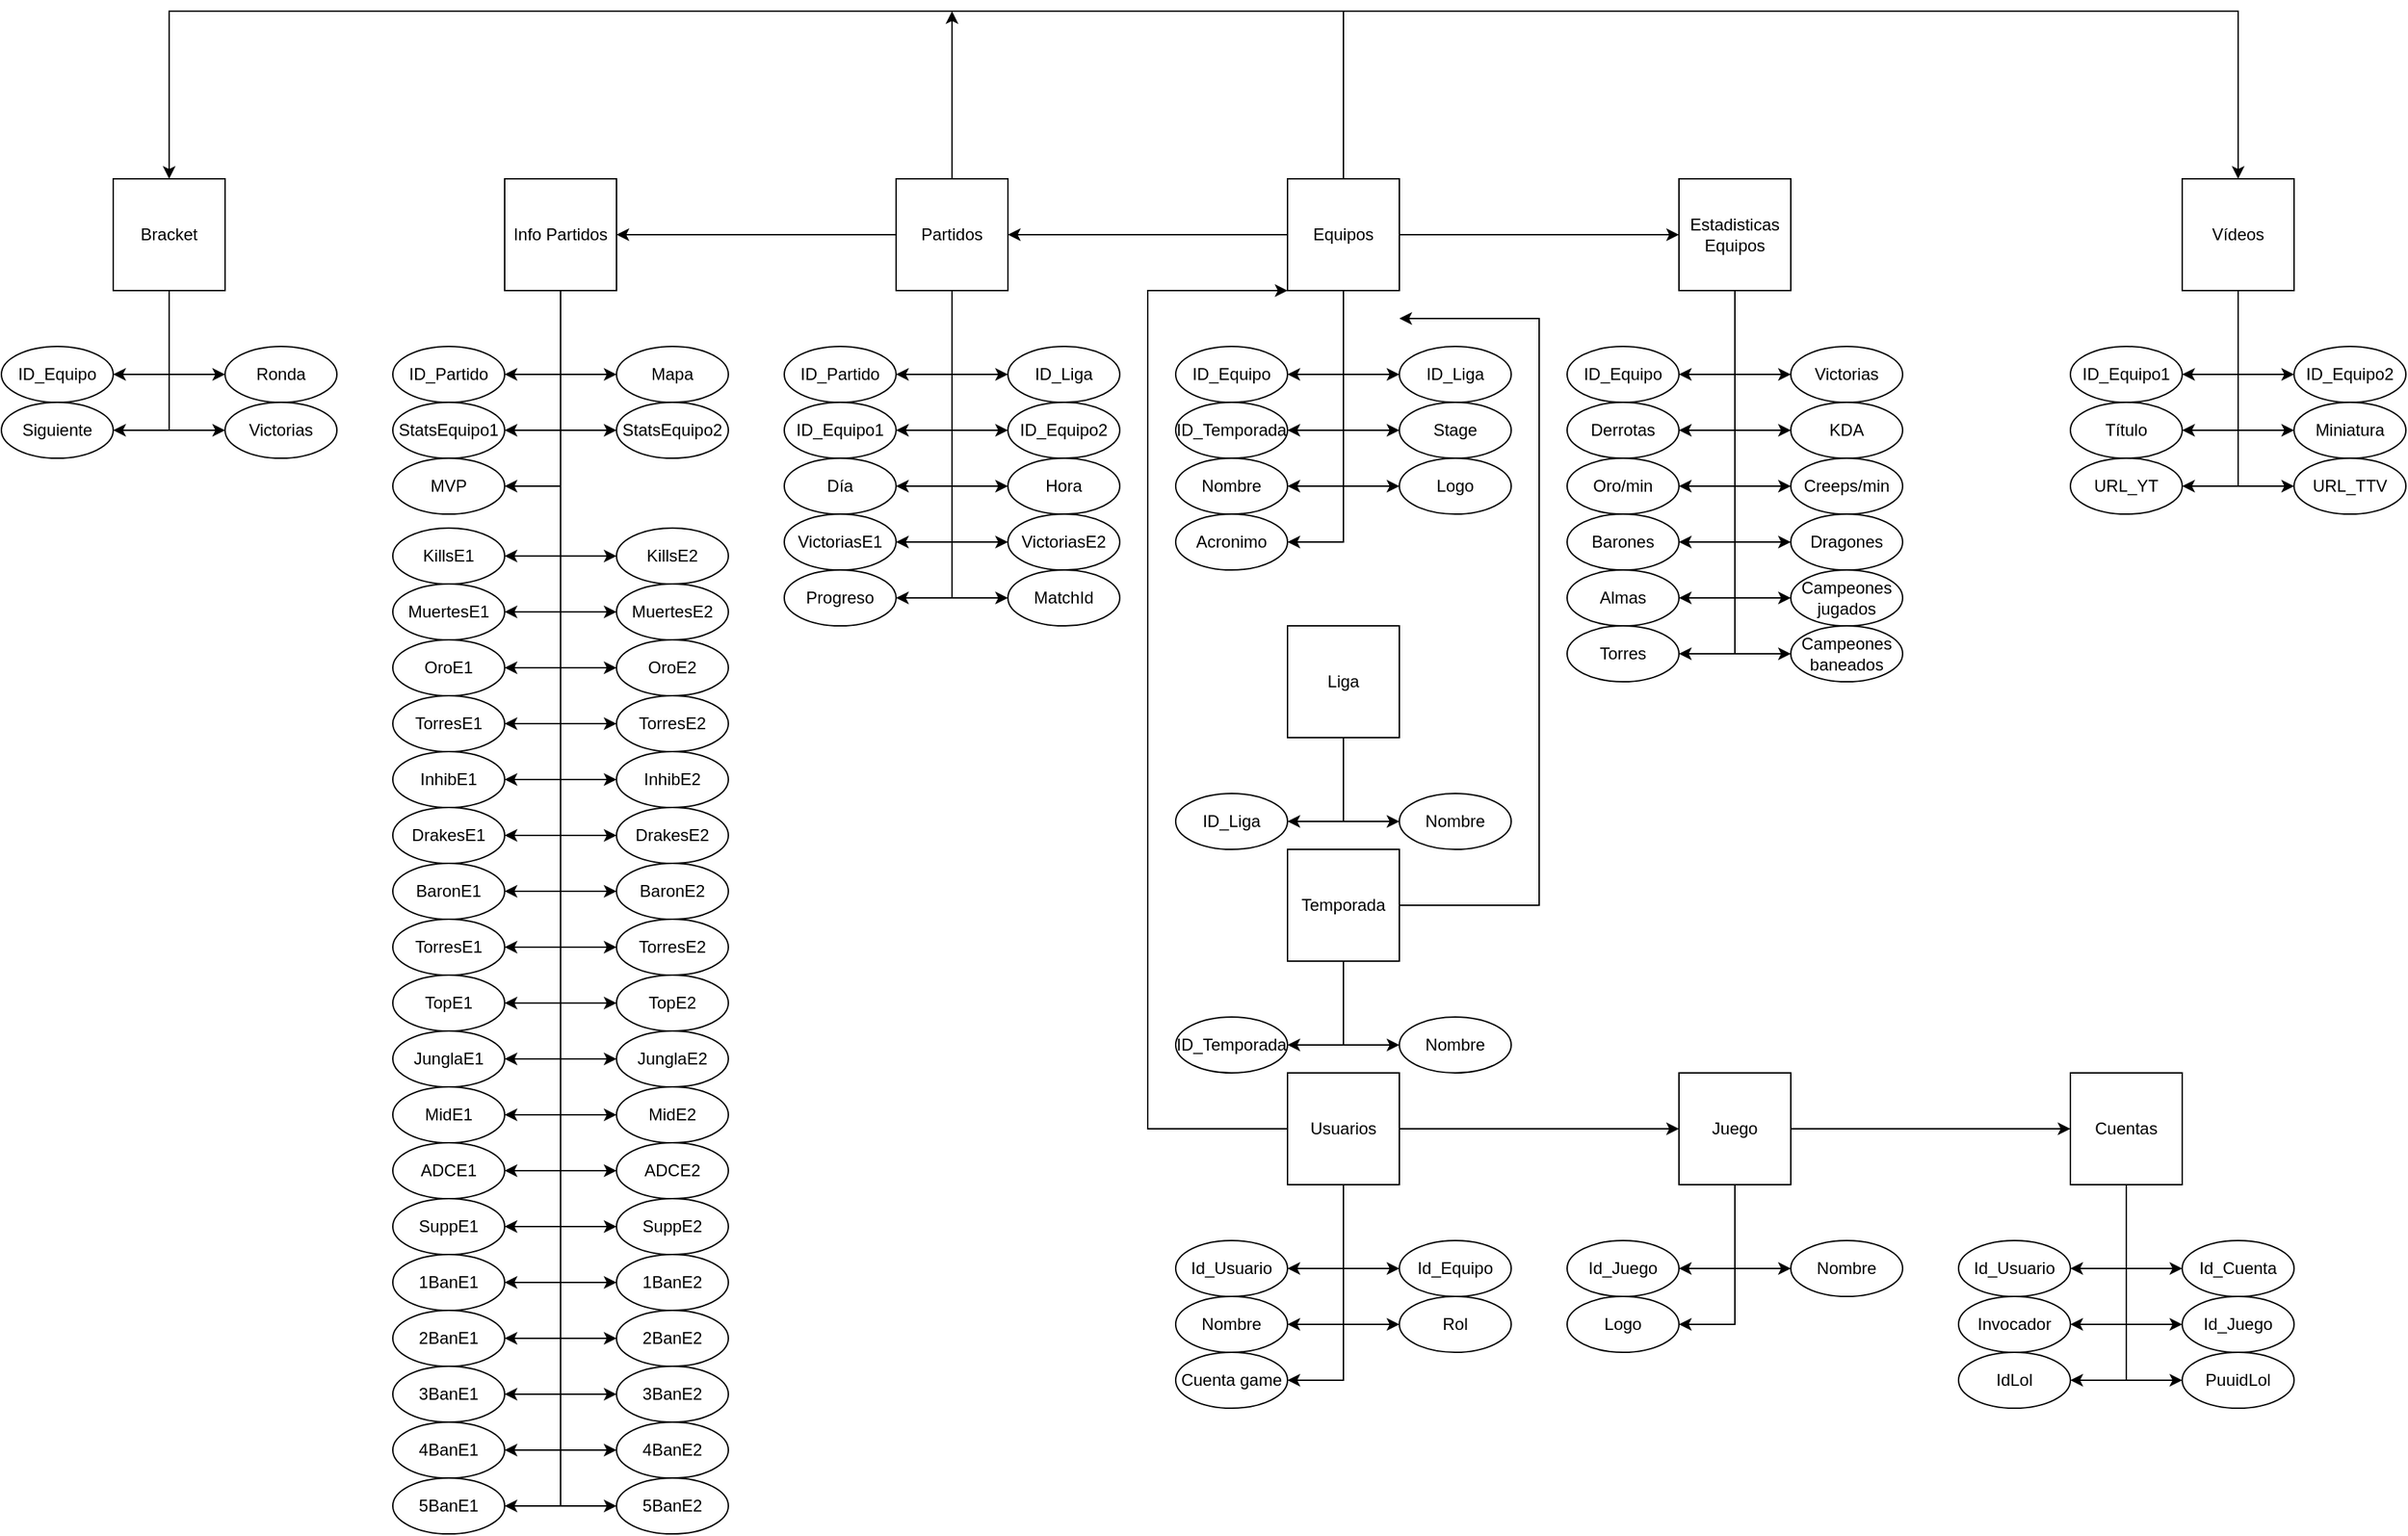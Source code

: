 <mxfile version="21.6.8" type="device">
  <diagram name="Entidad Relación" id="0u6aJtUoeR-ATOwxuQk9">
    <mxGraphModel dx="1836" dy="542" grid="1" gridSize="10" guides="1" tooltips="1" connect="1" arrows="1" fold="1" page="1" pageScale="1" pageWidth="827" pageHeight="1169" math="0" shadow="0">
      <root>
        <mxCell id="0" />
        <mxCell id="1" parent="0" />
        <mxCell id="FZm4dAVfLS0H3GK4Erbv-11" style="edgeStyle=orthogonalEdgeStyle;rounded=0;orthogonalLoop=1;jettySize=auto;html=1;entryX=1;entryY=0.5;entryDx=0;entryDy=0;" parent="1" source="FZm4dAVfLS0H3GK4Erbv-1" target="FZm4dAVfLS0H3GK4Erbv-2" edge="1">
          <mxGeometry relative="1" as="geometry" />
        </mxCell>
        <mxCell id="FZm4dAVfLS0H3GK4Erbv-12" style="edgeStyle=orthogonalEdgeStyle;rounded=0;orthogonalLoop=1;jettySize=auto;html=1;entryX=0;entryY=0.5;entryDx=0;entryDy=0;" parent="1" source="FZm4dAVfLS0H3GK4Erbv-1" target="FZm4dAVfLS0H3GK4Erbv-3" edge="1">
          <mxGeometry relative="1" as="geometry" />
        </mxCell>
        <mxCell id="FZm4dAVfLS0H3GK4Erbv-13" style="edgeStyle=orthogonalEdgeStyle;rounded=0;orthogonalLoop=1;jettySize=auto;html=1;entryX=0;entryY=0.5;entryDx=0;entryDy=0;" parent="1" source="FZm4dAVfLS0H3GK4Erbv-1" target="FZm4dAVfLS0H3GK4Erbv-9" edge="1">
          <mxGeometry relative="1" as="geometry" />
        </mxCell>
        <mxCell id="FZm4dAVfLS0H3GK4Erbv-14" style="edgeStyle=orthogonalEdgeStyle;rounded=0;orthogonalLoop=1;jettySize=auto;html=1;entryX=0;entryY=0.5;entryDx=0;entryDy=0;" parent="1" source="FZm4dAVfLS0H3GK4Erbv-1" target="FZm4dAVfLS0H3GK4Erbv-5" edge="1">
          <mxGeometry relative="1" as="geometry" />
        </mxCell>
        <mxCell id="FZm4dAVfLS0H3GK4Erbv-15" style="edgeStyle=orthogonalEdgeStyle;rounded=0;orthogonalLoop=1;jettySize=auto;html=1;entryX=1;entryY=0.5;entryDx=0;entryDy=0;" parent="1" source="FZm4dAVfLS0H3GK4Erbv-1" target="FZm4dAVfLS0H3GK4Erbv-4" edge="1">
          <mxGeometry relative="1" as="geometry" />
        </mxCell>
        <mxCell id="FZm4dAVfLS0H3GK4Erbv-16" style="edgeStyle=orthogonalEdgeStyle;rounded=0;orthogonalLoop=1;jettySize=auto;html=1;entryX=1;entryY=0.5;entryDx=0;entryDy=0;" parent="1" source="FZm4dAVfLS0H3GK4Erbv-1" target="FZm4dAVfLS0H3GK4Erbv-6" edge="1">
          <mxGeometry relative="1" as="geometry" />
        </mxCell>
        <mxCell id="FZm4dAVfLS0H3GK4Erbv-44" style="edgeStyle=orthogonalEdgeStyle;rounded=0;orthogonalLoop=1;jettySize=auto;html=1;entryX=0;entryY=0.5;entryDx=0;entryDy=0;" parent="1" source="FZm4dAVfLS0H3GK4Erbv-1" target="FZm4dAVfLS0H3GK4Erbv-10" edge="1">
          <mxGeometry relative="1" as="geometry" />
        </mxCell>
        <mxCell id="FZm4dAVfLS0H3GK4Erbv-72" style="edgeStyle=orthogonalEdgeStyle;rounded=0;orthogonalLoop=1;jettySize=auto;html=1;entryX=1;entryY=0.5;entryDx=0;entryDy=0;" parent="1" source="FZm4dAVfLS0H3GK4Erbv-1" target="FZm4dAVfLS0H3GK4Erbv-58" edge="1">
          <mxGeometry relative="1" as="geometry" />
        </mxCell>
        <mxCell id="FZm4dAVfLS0H3GK4Erbv-162" style="edgeStyle=orthogonalEdgeStyle;rounded=0;orthogonalLoop=1;jettySize=auto;html=1;entryX=0.5;entryY=0;entryDx=0;entryDy=0;" parent="1" source="FZm4dAVfLS0H3GK4Erbv-1" target="FZm4dAVfLS0H3GK4Erbv-159" edge="1">
          <mxGeometry relative="1" as="geometry">
            <Array as="points">
              <mxPoint x="240" y="40" />
              <mxPoint x="880" y="40" />
            </Array>
          </mxGeometry>
        </mxCell>
        <mxCell id="FZm4dAVfLS0H3GK4Erbv-176" style="edgeStyle=orthogonalEdgeStyle;rounded=0;orthogonalLoop=1;jettySize=auto;html=1;entryX=0.5;entryY=0;entryDx=0;entryDy=0;" parent="1" source="FZm4dAVfLS0H3GK4Erbv-1" target="FZm4dAVfLS0H3GK4Erbv-173" edge="1">
          <mxGeometry relative="1" as="geometry">
            <Array as="points">
              <mxPoint x="240" y="40" />
              <mxPoint x="-600" y="40" />
            </Array>
          </mxGeometry>
        </mxCell>
        <mxCell id="FZm4dAVfLS0H3GK4Erbv-188" style="edgeStyle=orthogonalEdgeStyle;rounded=0;orthogonalLoop=1;jettySize=auto;html=1;entryX=1;entryY=0.5;entryDx=0;entryDy=0;" parent="1" source="FZm4dAVfLS0H3GK4Erbv-1" target="FZm4dAVfLS0H3GK4Erbv-187" edge="1">
          <mxGeometry relative="1" as="geometry" />
        </mxCell>
        <mxCell id="FZm4dAVfLS0H3GK4Erbv-1" value="Equipos" style="whiteSpace=wrap;html=1;aspect=fixed;" parent="1" vertex="1">
          <mxGeometry x="200" y="160" width="80" height="80" as="geometry" />
        </mxCell>
        <mxCell id="FZm4dAVfLS0H3GK4Erbv-2" value="ID_Equipo" style="ellipse;whiteSpace=wrap;html=1;" parent="1" vertex="1">
          <mxGeometry x="120" y="280" width="80" height="40" as="geometry" />
        </mxCell>
        <mxCell id="FZm4dAVfLS0H3GK4Erbv-3" value="ID_Liga" style="ellipse;whiteSpace=wrap;html=1;" parent="1" vertex="1">
          <mxGeometry x="280" y="280" width="80" height="40" as="geometry" />
        </mxCell>
        <mxCell id="FZm4dAVfLS0H3GK4Erbv-4" value="Nombre" style="ellipse;whiteSpace=wrap;html=1;" parent="1" vertex="1">
          <mxGeometry x="120" y="360" width="80" height="40" as="geometry" />
        </mxCell>
        <mxCell id="FZm4dAVfLS0H3GK4Erbv-5" value="Logo" style="ellipse;whiteSpace=wrap;html=1;" parent="1" vertex="1">
          <mxGeometry x="280" y="360" width="80" height="40" as="geometry" />
        </mxCell>
        <mxCell id="FZm4dAVfLS0H3GK4Erbv-6" value="Acronimo" style="ellipse;whiteSpace=wrap;html=1;" parent="1" vertex="1">
          <mxGeometry x="120" y="400" width="80" height="40" as="geometry" />
        </mxCell>
        <mxCell id="FZm4dAVfLS0H3GK4Erbv-9" value="Stage" style="ellipse;whiteSpace=wrap;html=1;" parent="1" vertex="1">
          <mxGeometry x="280" y="320" width="80" height="40" as="geometry" />
        </mxCell>
        <mxCell id="FZm4dAVfLS0H3GK4Erbv-29" style="edgeStyle=orthogonalEdgeStyle;rounded=0;orthogonalLoop=1;jettySize=auto;html=1;entryX=1;entryY=0.5;entryDx=0;entryDy=0;" parent="1" source="FZm4dAVfLS0H3GK4Erbv-10" target="FZm4dAVfLS0H3GK4Erbv-17" edge="1">
          <mxGeometry relative="1" as="geometry" />
        </mxCell>
        <mxCell id="FZm4dAVfLS0H3GK4Erbv-30" style="edgeStyle=orthogonalEdgeStyle;rounded=0;orthogonalLoop=1;jettySize=auto;html=1;entryX=0;entryY=0.5;entryDx=0;entryDy=0;" parent="1" source="FZm4dAVfLS0H3GK4Erbv-10" target="FZm4dAVfLS0H3GK4Erbv-18" edge="1">
          <mxGeometry relative="1" as="geometry" />
        </mxCell>
        <mxCell id="FZm4dAVfLS0H3GK4Erbv-31" style="edgeStyle=orthogonalEdgeStyle;rounded=0;orthogonalLoop=1;jettySize=auto;html=1;entryX=1;entryY=0.5;entryDx=0;entryDy=0;" parent="1" source="FZm4dAVfLS0H3GK4Erbv-10" target="FZm4dAVfLS0H3GK4Erbv-19" edge="1">
          <mxGeometry relative="1" as="geometry" />
        </mxCell>
        <mxCell id="FZm4dAVfLS0H3GK4Erbv-32" style="edgeStyle=orthogonalEdgeStyle;rounded=0;orthogonalLoop=1;jettySize=auto;html=1;entryX=1;entryY=0.5;entryDx=0;entryDy=0;" parent="1" source="FZm4dAVfLS0H3GK4Erbv-10" target="FZm4dAVfLS0H3GK4Erbv-21" edge="1">
          <mxGeometry relative="1" as="geometry" />
        </mxCell>
        <mxCell id="FZm4dAVfLS0H3GK4Erbv-33" style="edgeStyle=orthogonalEdgeStyle;rounded=0;orthogonalLoop=1;jettySize=auto;html=1;entryX=1;entryY=0.5;entryDx=0;entryDy=0;" parent="1" source="FZm4dAVfLS0H3GK4Erbv-10" target="FZm4dAVfLS0H3GK4Erbv-23" edge="1">
          <mxGeometry relative="1" as="geometry" />
        </mxCell>
        <mxCell id="FZm4dAVfLS0H3GK4Erbv-34" style="edgeStyle=orthogonalEdgeStyle;rounded=0;orthogonalLoop=1;jettySize=auto;html=1;entryX=1;entryY=0.5;entryDx=0;entryDy=0;" parent="1" source="FZm4dAVfLS0H3GK4Erbv-10" target="FZm4dAVfLS0H3GK4Erbv-25" edge="1">
          <mxGeometry relative="1" as="geometry" />
        </mxCell>
        <mxCell id="FZm4dAVfLS0H3GK4Erbv-35" style="edgeStyle=orthogonalEdgeStyle;rounded=0;orthogonalLoop=1;jettySize=auto;html=1;entryX=1;entryY=0.5;entryDx=0;entryDy=0;" parent="1" source="FZm4dAVfLS0H3GK4Erbv-10" target="FZm4dAVfLS0H3GK4Erbv-27" edge="1">
          <mxGeometry relative="1" as="geometry" />
        </mxCell>
        <mxCell id="FZm4dAVfLS0H3GK4Erbv-36" style="edgeStyle=orthogonalEdgeStyle;rounded=0;orthogonalLoop=1;jettySize=auto;html=1;entryX=0;entryY=0.5;entryDx=0;entryDy=0;" parent="1" source="FZm4dAVfLS0H3GK4Erbv-10" target="FZm4dAVfLS0H3GK4Erbv-22" edge="1">
          <mxGeometry relative="1" as="geometry" />
        </mxCell>
        <mxCell id="FZm4dAVfLS0H3GK4Erbv-37" style="edgeStyle=orthogonalEdgeStyle;rounded=0;orthogonalLoop=1;jettySize=auto;html=1;entryX=0;entryY=0.5;entryDx=0;entryDy=0;" parent="1" source="FZm4dAVfLS0H3GK4Erbv-10" target="FZm4dAVfLS0H3GK4Erbv-20" edge="1">
          <mxGeometry relative="1" as="geometry" />
        </mxCell>
        <mxCell id="FZm4dAVfLS0H3GK4Erbv-38" style="edgeStyle=orthogonalEdgeStyle;rounded=0;orthogonalLoop=1;jettySize=auto;html=1;entryX=0;entryY=0.5;entryDx=0;entryDy=0;" parent="1" source="FZm4dAVfLS0H3GK4Erbv-10" target="FZm4dAVfLS0H3GK4Erbv-24" edge="1">
          <mxGeometry relative="1" as="geometry" />
        </mxCell>
        <mxCell id="FZm4dAVfLS0H3GK4Erbv-42" style="edgeStyle=orthogonalEdgeStyle;rounded=0;orthogonalLoop=1;jettySize=auto;html=1;entryX=0;entryY=0.5;entryDx=0;entryDy=0;" parent="1" source="FZm4dAVfLS0H3GK4Erbv-10" target="FZm4dAVfLS0H3GK4Erbv-40" edge="1">
          <mxGeometry relative="1" as="geometry" />
        </mxCell>
        <mxCell id="FZm4dAVfLS0H3GK4Erbv-96" style="edgeStyle=orthogonalEdgeStyle;rounded=0;orthogonalLoop=1;jettySize=auto;html=1;entryX=0;entryY=0.5;entryDx=0;entryDy=0;" parent="1" source="FZm4dAVfLS0H3GK4Erbv-10" target="FZm4dAVfLS0H3GK4Erbv-41" edge="1">
          <mxGeometry relative="1" as="geometry" />
        </mxCell>
        <mxCell id="FZm4dAVfLS0H3GK4Erbv-10" value="Estadisticas&lt;br&gt;Equipos" style="whiteSpace=wrap;html=1;aspect=fixed;" parent="1" vertex="1">
          <mxGeometry x="480" y="160" width="80" height="80" as="geometry" />
        </mxCell>
        <mxCell id="FZm4dAVfLS0H3GK4Erbv-17" value="ID_Equipo" style="ellipse;whiteSpace=wrap;html=1;" parent="1" vertex="1">
          <mxGeometry x="400" y="280" width="80" height="40" as="geometry" />
        </mxCell>
        <mxCell id="FZm4dAVfLS0H3GK4Erbv-18" value="Victorias" style="ellipse;whiteSpace=wrap;html=1;" parent="1" vertex="1">
          <mxGeometry x="560" y="280" width="80" height="40" as="geometry" />
        </mxCell>
        <mxCell id="FZm4dAVfLS0H3GK4Erbv-19" value="Derrotas" style="ellipse;whiteSpace=wrap;html=1;" parent="1" vertex="1">
          <mxGeometry x="400" y="320" width="80" height="40" as="geometry" />
        </mxCell>
        <mxCell id="FZm4dAVfLS0H3GK4Erbv-20" value="Creeps/min" style="ellipse;whiteSpace=wrap;html=1;" parent="1" vertex="1">
          <mxGeometry x="560" y="360" width="80" height="40" as="geometry" />
        </mxCell>
        <mxCell id="FZm4dAVfLS0H3GK4Erbv-21" value="Oro/min" style="ellipse;whiteSpace=wrap;html=1;" parent="1" vertex="1">
          <mxGeometry x="400" y="360" width="80" height="40" as="geometry" />
        </mxCell>
        <mxCell id="FZm4dAVfLS0H3GK4Erbv-22" value="KDA" style="ellipse;whiteSpace=wrap;html=1;" parent="1" vertex="1">
          <mxGeometry x="560" y="320" width="80" height="40" as="geometry" />
        </mxCell>
        <mxCell id="FZm4dAVfLS0H3GK4Erbv-23" value="Barones" style="ellipse;whiteSpace=wrap;html=1;" parent="1" vertex="1">
          <mxGeometry x="400" y="400" width="80" height="40" as="geometry" />
        </mxCell>
        <mxCell id="FZm4dAVfLS0H3GK4Erbv-24" value="Dragones" style="ellipse;whiteSpace=wrap;html=1;" parent="1" vertex="1">
          <mxGeometry x="560" y="400" width="80" height="40" as="geometry" />
        </mxCell>
        <mxCell id="FZm4dAVfLS0H3GK4Erbv-25" value="Almas" style="ellipse;whiteSpace=wrap;html=1;" parent="1" vertex="1">
          <mxGeometry x="400" y="440" width="80" height="40" as="geometry" />
        </mxCell>
        <mxCell id="FZm4dAVfLS0H3GK4Erbv-27" value="Torres" style="ellipse;whiteSpace=wrap;html=1;" parent="1" vertex="1">
          <mxGeometry x="400" y="480" width="80" height="40" as="geometry" />
        </mxCell>
        <mxCell id="FZm4dAVfLS0H3GK4Erbv-40" value="Campeones jugados" style="ellipse;whiteSpace=wrap;html=1;" parent="1" vertex="1">
          <mxGeometry x="560" y="440" width="80" height="40" as="geometry" />
        </mxCell>
        <mxCell id="FZm4dAVfLS0H3GK4Erbv-41" value="Campeones baneados" style="ellipse;whiteSpace=wrap;html=1;" parent="1" vertex="1">
          <mxGeometry x="560" y="480" width="80" height="40" as="geometry" />
        </mxCell>
        <mxCell id="FZm4dAVfLS0H3GK4Erbv-45" style="edgeStyle=orthogonalEdgeStyle;rounded=0;orthogonalLoop=1;jettySize=auto;html=1;entryX=1;entryY=0.5;entryDx=0;entryDy=0;" parent="1" source="FZm4dAVfLS0H3GK4Erbv-58" target="FZm4dAVfLS0H3GK4Erbv-59" edge="1">
          <mxGeometry relative="1" as="geometry" />
        </mxCell>
        <mxCell id="FZm4dAVfLS0H3GK4Erbv-46" style="edgeStyle=orthogonalEdgeStyle;rounded=0;orthogonalLoop=1;jettySize=auto;html=1;entryX=0;entryY=0.5;entryDx=0;entryDy=0;" parent="1" source="FZm4dAVfLS0H3GK4Erbv-58" target="FZm4dAVfLS0H3GK4Erbv-60" edge="1">
          <mxGeometry relative="1" as="geometry" />
        </mxCell>
        <mxCell id="FZm4dAVfLS0H3GK4Erbv-47" style="edgeStyle=orthogonalEdgeStyle;rounded=0;orthogonalLoop=1;jettySize=auto;html=1;entryX=1;entryY=0.5;entryDx=0;entryDy=0;" parent="1" source="FZm4dAVfLS0H3GK4Erbv-58" target="FZm4dAVfLS0H3GK4Erbv-61" edge="1">
          <mxGeometry relative="1" as="geometry" />
        </mxCell>
        <mxCell id="FZm4dAVfLS0H3GK4Erbv-48" style="edgeStyle=orthogonalEdgeStyle;rounded=0;orthogonalLoop=1;jettySize=auto;html=1;entryX=1;entryY=0.5;entryDx=0;entryDy=0;" parent="1" source="FZm4dAVfLS0H3GK4Erbv-58" target="FZm4dAVfLS0H3GK4Erbv-63" edge="1">
          <mxGeometry relative="1" as="geometry" />
        </mxCell>
        <mxCell id="FZm4dAVfLS0H3GK4Erbv-49" style="edgeStyle=orthogonalEdgeStyle;rounded=0;orthogonalLoop=1;jettySize=auto;html=1;entryX=1;entryY=0.5;entryDx=0;entryDy=0;" parent="1" source="FZm4dAVfLS0H3GK4Erbv-58" target="FZm4dAVfLS0H3GK4Erbv-65" edge="1">
          <mxGeometry relative="1" as="geometry" />
        </mxCell>
        <mxCell id="FZm4dAVfLS0H3GK4Erbv-52" style="edgeStyle=orthogonalEdgeStyle;rounded=0;orthogonalLoop=1;jettySize=auto;html=1;entryX=0;entryY=0.5;entryDx=0;entryDy=0;" parent="1" source="FZm4dAVfLS0H3GK4Erbv-58" target="FZm4dAVfLS0H3GK4Erbv-64" edge="1">
          <mxGeometry relative="1" as="geometry" />
        </mxCell>
        <mxCell id="FZm4dAVfLS0H3GK4Erbv-53" style="edgeStyle=orthogonalEdgeStyle;rounded=0;orthogonalLoop=1;jettySize=auto;html=1;entryX=0;entryY=0.5;entryDx=0;entryDy=0;" parent="1" source="FZm4dAVfLS0H3GK4Erbv-58" target="FZm4dAVfLS0H3GK4Erbv-62" edge="1">
          <mxGeometry relative="1" as="geometry" />
        </mxCell>
        <mxCell id="FZm4dAVfLS0H3GK4Erbv-55" style="edgeStyle=orthogonalEdgeStyle;rounded=0;orthogonalLoop=1;jettySize=auto;html=1;entryX=0;entryY=0.5;entryDx=0;entryDy=0;" parent="1" source="FZm4dAVfLS0H3GK4Erbv-58" target="FZm4dAVfLS0H3GK4Erbv-69" edge="1">
          <mxGeometry relative="1" as="geometry" />
        </mxCell>
        <mxCell id="FZm4dAVfLS0H3GK4Erbv-73" style="edgeStyle=orthogonalEdgeStyle;rounded=0;orthogonalLoop=1;jettySize=auto;html=1;entryX=1;entryY=0.5;entryDx=0;entryDy=0;" parent="1" source="FZm4dAVfLS0H3GK4Erbv-58" target="FZm4dAVfLS0H3GK4Erbv-66" edge="1">
          <mxGeometry relative="1" as="geometry" />
        </mxCell>
        <mxCell id="FZm4dAVfLS0H3GK4Erbv-75" style="edgeStyle=orthogonalEdgeStyle;rounded=0;orthogonalLoop=1;jettySize=auto;html=1;entryX=0;entryY=0.5;entryDx=0;entryDy=0;" parent="1" source="FZm4dAVfLS0H3GK4Erbv-58" target="FZm4dAVfLS0H3GK4Erbv-67" edge="1">
          <mxGeometry relative="1" as="geometry" />
        </mxCell>
        <mxCell id="FZm4dAVfLS0H3GK4Erbv-77" style="edgeStyle=orthogonalEdgeStyle;rounded=0;orthogonalLoop=1;jettySize=auto;html=1;entryX=1;entryY=0.5;entryDx=0;entryDy=0;" parent="1" source="FZm4dAVfLS0H3GK4Erbv-58" target="FZm4dAVfLS0H3GK4Erbv-76" edge="1">
          <mxGeometry relative="1" as="geometry" />
        </mxCell>
        <mxCell id="FZm4dAVfLS0H3GK4Erbv-177" style="edgeStyle=orthogonalEdgeStyle;rounded=0;orthogonalLoop=1;jettySize=auto;html=1;" parent="1" source="FZm4dAVfLS0H3GK4Erbv-58" edge="1">
          <mxGeometry relative="1" as="geometry">
            <mxPoint x="-40" y="40.0" as="targetPoint" />
          </mxGeometry>
        </mxCell>
        <mxCell id="FZm4dAVfLS0H3GK4Erbv-58" value="Partidos" style="whiteSpace=wrap;html=1;aspect=fixed;" parent="1" vertex="1">
          <mxGeometry x="-80" y="160" width="80" height="80" as="geometry" />
        </mxCell>
        <mxCell id="FZm4dAVfLS0H3GK4Erbv-59" value="ID_Equipo1" style="ellipse;whiteSpace=wrap;html=1;" parent="1" vertex="1">
          <mxGeometry x="-160" y="320" width="80" height="40" as="geometry" />
        </mxCell>
        <mxCell id="FZm4dAVfLS0H3GK4Erbv-60" value="ID_Equipo2" style="ellipse;whiteSpace=wrap;html=1;" parent="1" vertex="1">
          <mxGeometry y="320" width="80" height="40" as="geometry" />
        </mxCell>
        <mxCell id="FZm4dAVfLS0H3GK4Erbv-61" value="Día" style="ellipse;whiteSpace=wrap;html=1;" parent="1" vertex="1">
          <mxGeometry x="-160" y="360" width="80" height="40" as="geometry" />
        </mxCell>
        <mxCell id="FZm4dAVfLS0H3GK4Erbv-62" value="VictoriasE2" style="ellipse;whiteSpace=wrap;html=1;" parent="1" vertex="1">
          <mxGeometry y="400" width="80" height="40" as="geometry" />
        </mxCell>
        <mxCell id="FZm4dAVfLS0H3GK4Erbv-63" value="VictoriasE1" style="ellipse;whiteSpace=wrap;html=1;" parent="1" vertex="1">
          <mxGeometry x="-160" y="400" width="80" height="40" as="geometry" />
        </mxCell>
        <mxCell id="FZm4dAVfLS0H3GK4Erbv-64" value="Hora" style="ellipse;whiteSpace=wrap;html=1;" parent="1" vertex="1">
          <mxGeometry y="360" width="80" height="40" as="geometry" />
        </mxCell>
        <mxCell id="FZm4dAVfLS0H3GK4Erbv-65" value="Progreso" style="ellipse;whiteSpace=wrap;html=1;" parent="1" vertex="1">
          <mxGeometry x="-160" y="440" width="80" height="40" as="geometry" />
        </mxCell>
        <mxCell id="FZm4dAVfLS0H3GK4Erbv-66" value="ID_Partido" style="ellipse;whiteSpace=wrap;html=1;" parent="1" vertex="1">
          <mxGeometry x="-160" y="280" width="80" height="40" as="geometry" />
        </mxCell>
        <mxCell id="FZm4dAVfLS0H3GK4Erbv-67" value="ID_Liga" style="ellipse;whiteSpace=wrap;html=1;" parent="1" vertex="1">
          <mxGeometry y="280" width="80" height="40" as="geometry" />
        </mxCell>
        <mxCell id="FZm4dAVfLS0H3GK4Erbv-69" value="MatchId" style="ellipse;whiteSpace=wrap;html=1;" parent="1" vertex="1">
          <mxGeometry y="440" width="80" height="40" as="geometry" />
        </mxCell>
        <mxCell id="FZm4dAVfLS0H3GK4Erbv-118" style="edgeStyle=orthogonalEdgeStyle;rounded=0;orthogonalLoop=1;jettySize=auto;html=1;entryX=0;entryY=0.5;entryDx=0;entryDy=0;" parent="1" source="FZm4dAVfLS0H3GK4Erbv-76" target="FZm4dAVfLS0H3GK4Erbv-86" edge="1">
          <mxGeometry relative="1" as="geometry" />
        </mxCell>
        <mxCell id="FZm4dAVfLS0H3GK4Erbv-119" style="edgeStyle=orthogonalEdgeStyle;rounded=0;orthogonalLoop=1;jettySize=auto;html=1;entryX=0;entryY=0.5;entryDx=0;entryDy=0;" parent="1" source="FZm4dAVfLS0H3GK4Erbv-76" target="FZm4dAVfLS0H3GK4Erbv-79" edge="1">
          <mxGeometry relative="1" as="geometry" />
        </mxCell>
        <mxCell id="FZm4dAVfLS0H3GK4Erbv-120" style="edgeStyle=orthogonalEdgeStyle;rounded=0;orthogonalLoop=1;jettySize=auto;html=1;entryX=0;entryY=0.5;entryDx=0;entryDy=0;" parent="1" source="FZm4dAVfLS0H3GK4Erbv-76" target="FZm4dAVfLS0H3GK4Erbv-83" edge="1">
          <mxGeometry relative="1" as="geometry" />
        </mxCell>
        <mxCell id="FZm4dAVfLS0H3GK4Erbv-121" style="edgeStyle=orthogonalEdgeStyle;rounded=0;orthogonalLoop=1;jettySize=auto;html=1;entryX=0;entryY=0.5;entryDx=0;entryDy=0;" parent="1" source="FZm4dAVfLS0H3GK4Erbv-76" target="FZm4dAVfLS0H3GK4Erbv-81" edge="1">
          <mxGeometry relative="1" as="geometry" />
        </mxCell>
        <mxCell id="FZm4dAVfLS0H3GK4Erbv-122" style="edgeStyle=orthogonalEdgeStyle;rounded=0;orthogonalLoop=1;jettySize=auto;html=1;entryX=0;entryY=0.5;entryDx=0;entryDy=0;" parent="1" source="FZm4dAVfLS0H3GK4Erbv-76" target="FZm4dAVfLS0H3GK4Erbv-87" edge="1">
          <mxGeometry relative="1" as="geometry" />
        </mxCell>
        <mxCell id="FZm4dAVfLS0H3GK4Erbv-123" style="edgeStyle=orthogonalEdgeStyle;rounded=0;orthogonalLoop=1;jettySize=auto;html=1;entryX=0;entryY=0.5;entryDx=0;entryDy=0;" parent="1" source="FZm4dAVfLS0H3GK4Erbv-76" target="FZm4dAVfLS0H3GK4Erbv-89" edge="1">
          <mxGeometry relative="1" as="geometry" />
        </mxCell>
        <mxCell id="FZm4dAVfLS0H3GK4Erbv-124" style="edgeStyle=orthogonalEdgeStyle;rounded=0;orthogonalLoop=1;jettySize=auto;html=1;entryX=0;entryY=0.5;entryDx=0;entryDy=0;" parent="1" source="FZm4dAVfLS0H3GK4Erbv-76" target="FZm4dAVfLS0H3GK4Erbv-93" edge="1">
          <mxGeometry relative="1" as="geometry" />
        </mxCell>
        <mxCell id="FZm4dAVfLS0H3GK4Erbv-125" style="edgeStyle=orthogonalEdgeStyle;rounded=0;orthogonalLoop=1;jettySize=auto;html=1;entryX=0;entryY=0.5;entryDx=0;entryDy=0;" parent="1" source="FZm4dAVfLS0H3GK4Erbv-76" target="FZm4dAVfLS0H3GK4Erbv-91" edge="1">
          <mxGeometry relative="1" as="geometry" />
        </mxCell>
        <mxCell id="FZm4dAVfLS0H3GK4Erbv-126" style="edgeStyle=orthogonalEdgeStyle;rounded=0;orthogonalLoop=1;jettySize=auto;html=1;entryX=0;entryY=0.5;entryDx=0;entryDy=0;" parent="1" source="FZm4dAVfLS0H3GK4Erbv-76" target="FZm4dAVfLS0H3GK4Erbv-95" edge="1">
          <mxGeometry relative="1" as="geometry" />
        </mxCell>
        <mxCell id="FZm4dAVfLS0H3GK4Erbv-127" style="edgeStyle=orthogonalEdgeStyle;rounded=0;orthogonalLoop=1;jettySize=auto;html=1;entryX=0;entryY=0.5;entryDx=0;entryDy=0;" parent="1" source="FZm4dAVfLS0H3GK4Erbv-76" target="FZm4dAVfLS0H3GK4Erbv-107" edge="1">
          <mxGeometry relative="1" as="geometry" />
        </mxCell>
        <mxCell id="FZm4dAVfLS0H3GK4Erbv-128" style="edgeStyle=orthogonalEdgeStyle;rounded=0;orthogonalLoop=1;jettySize=auto;html=1;entryX=0;entryY=0.5;entryDx=0;entryDy=0;" parent="1" source="FZm4dAVfLS0H3GK4Erbv-76" target="FZm4dAVfLS0H3GK4Erbv-108" edge="1">
          <mxGeometry relative="1" as="geometry" />
        </mxCell>
        <mxCell id="FZm4dAVfLS0H3GK4Erbv-129" style="edgeStyle=orthogonalEdgeStyle;rounded=0;orthogonalLoop=1;jettySize=auto;html=1;entryX=0;entryY=0.5;entryDx=0;entryDy=0;" parent="1" source="FZm4dAVfLS0H3GK4Erbv-76" target="FZm4dAVfLS0H3GK4Erbv-109" edge="1">
          <mxGeometry relative="1" as="geometry" />
        </mxCell>
        <mxCell id="FZm4dAVfLS0H3GK4Erbv-130" style="edgeStyle=orthogonalEdgeStyle;rounded=0;orthogonalLoop=1;jettySize=auto;html=1;entryX=0;entryY=0.5;entryDx=0;entryDy=0;" parent="1" source="FZm4dAVfLS0H3GK4Erbv-76" target="FZm4dAVfLS0H3GK4Erbv-110" edge="1">
          <mxGeometry relative="1" as="geometry" />
        </mxCell>
        <mxCell id="FZm4dAVfLS0H3GK4Erbv-131" style="edgeStyle=orthogonalEdgeStyle;rounded=0;orthogonalLoop=1;jettySize=auto;html=1;entryX=0;entryY=0.5;entryDx=0;entryDy=0;" parent="1" source="FZm4dAVfLS0H3GK4Erbv-76" target="FZm4dAVfLS0H3GK4Erbv-111" edge="1">
          <mxGeometry relative="1" as="geometry" />
        </mxCell>
        <mxCell id="FZm4dAVfLS0H3GK4Erbv-132" style="edgeStyle=orthogonalEdgeStyle;rounded=0;orthogonalLoop=1;jettySize=auto;html=1;entryX=0;entryY=0.5;entryDx=0;entryDy=0;" parent="1" source="FZm4dAVfLS0H3GK4Erbv-76" target="FZm4dAVfLS0H3GK4Erbv-112" edge="1">
          <mxGeometry relative="1" as="geometry" />
        </mxCell>
        <mxCell id="FZm4dAVfLS0H3GK4Erbv-133" style="edgeStyle=orthogonalEdgeStyle;rounded=0;orthogonalLoop=1;jettySize=auto;html=1;entryX=0;entryY=0.5;entryDx=0;entryDy=0;" parent="1" source="FZm4dAVfLS0H3GK4Erbv-76" target="FZm4dAVfLS0H3GK4Erbv-113" edge="1">
          <mxGeometry relative="1" as="geometry" />
        </mxCell>
        <mxCell id="FZm4dAVfLS0H3GK4Erbv-134" style="edgeStyle=orthogonalEdgeStyle;rounded=0;orthogonalLoop=1;jettySize=auto;html=1;entryX=0;entryY=0.5;entryDx=0;entryDy=0;" parent="1" source="FZm4dAVfLS0H3GK4Erbv-76" target="FZm4dAVfLS0H3GK4Erbv-114" edge="1">
          <mxGeometry relative="1" as="geometry" />
        </mxCell>
        <mxCell id="FZm4dAVfLS0H3GK4Erbv-135" style="edgeStyle=orthogonalEdgeStyle;rounded=0;orthogonalLoop=1;jettySize=auto;html=1;entryX=0;entryY=0.5;entryDx=0;entryDy=0;" parent="1" source="FZm4dAVfLS0H3GK4Erbv-76" target="FZm4dAVfLS0H3GK4Erbv-115" edge="1">
          <mxGeometry relative="1" as="geometry" />
        </mxCell>
        <mxCell id="FZm4dAVfLS0H3GK4Erbv-136" style="edgeStyle=orthogonalEdgeStyle;rounded=0;orthogonalLoop=1;jettySize=auto;html=1;entryX=0;entryY=0.5;entryDx=0;entryDy=0;" parent="1" source="FZm4dAVfLS0H3GK4Erbv-76" target="FZm4dAVfLS0H3GK4Erbv-116" edge="1">
          <mxGeometry relative="1" as="geometry" />
        </mxCell>
        <mxCell id="FZm4dAVfLS0H3GK4Erbv-137" style="edgeStyle=orthogonalEdgeStyle;rounded=0;orthogonalLoop=1;jettySize=auto;html=1;entryX=1;entryY=0.5;entryDx=0;entryDy=0;" parent="1" source="FZm4dAVfLS0H3GK4Erbv-76" target="FZm4dAVfLS0H3GK4Erbv-106" edge="1">
          <mxGeometry relative="1" as="geometry" />
        </mxCell>
        <mxCell id="FZm4dAVfLS0H3GK4Erbv-138" style="edgeStyle=orthogonalEdgeStyle;rounded=0;orthogonalLoop=1;jettySize=auto;html=1;entryX=1;entryY=0.5;entryDx=0;entryDy=0;" parent="1" source="FZm4dAVfLS0H3GK4Erbv-76" target="FZm4dAVfLS0H3GK4Erbv-105" edge="1">
          <mxGeometry relative="1" as="geometry" />
        </mxCell>
        <mxCell id="FZm4dAVfLS0H3GK4Erbv-139" style="edgeStyle=orthogonalEdgeStyle;rounded=0;orthogonalLoop=1;jettySize=auto;html=1;entryX=1;entryY=0.5;entryDx=0;entryDy=0;" parent="1" source="FZm4dAVfLS0H3GK4Erbv-76" target="FZm4dAVfLS0H3GK4Erbv-104" edge="1">
          <mxGeometry relative="1" as="geometry" />
        </mxCell>
        <mxCell id="FZm4dAVfLS0H3GK4Erbv-140" style="edgeStyle=orthogonalEdgeStyle;rounded=0;orthogonalLoop=1;jettySize=auto;html=1;entryX=1;entryY=0.5;entryDx=0;entryDy=0;" parent="1" source="FZm4dAVfLS0H3GK4Erbv-76" target="FZm4dAVfLS0H3GK4Erbv-103" edge="1">
          <mxGeometry relative="1" as="geometry" />
        </mxCell>
        <mxCell id="FZm4dAVfLS0H3GK4Erbv-141" style="edgeStyle=orthogonalEdgeStyle;rounded=0;orthogonalLoop=1;jettySize=auto;html=1;entryX=1;entryY=0.5;entryDx=0;entryDy=0;" parent="1" source="FZm4dAVfLS0H3GK4Erbv-76" target="FZm4dAVfLS0H3GK4Erbv-102" edge="1">
          <mxGeometry relative="1" as="geometry" />
        </mxCell>
        <mxCell id="FZm4dAVfLS0H3GK4Erbv-142" style="edgeStyle=orthogonalEdgeStyle;rounded=0;orthogonalLoop=1;jettySize=auto;html=1;entryX=1;entryY=0.5;entryDx=0;entryDy=0;" parent="1" source="FZm4dAVfLS0H3GK4Erbv-76" target="FZm4dAVfLS0H3GK4Erbv-101" edge="1">
          <mxGeometry relative="1" as="geometry" />
        </mxCell>
        <mxCell id="FZm4dAVfLS0H3GK4Erbv-143" style="edgeStyle=orthogonalEdgeStyle;rounded=0;orthogonalLoop=1;jettySize=auto;html=1;entryX=1;entryY=0.5;entryDx=0;entryDy=0;" parent="1" source="FZm4dAVfLS0H3GK4Erbv-76" target="FZm4dAVfLS0H3GK4Erbv-100" edge="1">
          <mxGeometry relative="1" as="geometry" />
        </mxCell>
        <mxCell id="FZm4dAVfLS0H3GK4Erbv-144" style="edgeStyle=orthogonalEdgeStyle;rounded=0;orthogonalLoop=1;jettySize=auto;html=1;entryX=1;entryY=0.5;entryDx=0;entryDy=0;" parent="1" source="FZm4dAVfLS0H3GK4Erbv-76" target="FZm4dAVfLS0H3GK4Erbv-99" edge="1">
          <mxGeometry relative="1" as="geometry" />
        </mxCell>
        <mxCell id="FZm4dAVfLS0H3GK4Erbv-145" style="edgeStyle=orthogonalEdgeStyle;rounded=0;orthogonalLoop=1;jettySize=auto;html=1;entryX=1;entryY=0.5;entryDx=0;entryDy=0;" parent="1" source="FZm4dAVfLS0H3GK4Erbv-76" target="FZm4dAVfLS0H3GK4Erbv-98" edge="1">
          <mxGeometry relative="1" as="geometry" />
        </mxCell>
        <mxCell id="FZm4dAVfLS0H3GK4Erbv-146" style="edgeStyle=orthogonalEdgeStyle;rounded=0;orthogonalLoop=1;jettySize=auto;html=1;entryX=1;entryY=0.5;entryDx=0;entryDy=0;" parent="1" source="FZm4dAVfLS0H3GK4Erbv-76" target="FZm4dAVfLS0H3GK4Erbv-97" edge="1">
          <mxGeometry relative="1" as="geometry" />
        </mxCell>
        <mxCell id="FZm4dAVfLS0H3GK4Erbv-147" style="edgeStyle=orthogonalEdgeStyle;rounded=0;orthogonalLoop=1;jettySize=auto;html=1;entryX=1;entryY=0.5;entryDx=0;entryDy=0;" parent="1" source="FZm4dAVfLS0H3GK4Erbv-76" target="FZm4dAVfLS0H3GK4Erbv-94" edge="1">
          <mxGeometry relative="1" as="geometry" />
        </mxCell>
        <mxCell id="FZm4dAVfLS0H3GK4Erbv-148" style="edgeStyle=orthogonalEdgeStyle;rounded=0;orthogonalLoop=1;jettySize=auto;html=1;entryX=1;entryY=0.5;entryDx=0;entryDy=0;" parent="1" source="FZm4dAVfLS0H3GK4Erbv-76" target="FZm4dAVfLS0H3GK4Erbv-92" edge="1">
          <mxGeometry relative="1" as="geometry" />
        </mxCell>
        <mxCell id="FZm4dAVfLS0H3GK4Erbv-149" style="edgeStyle=orthogonalEdgeStyle;rounded=0;orthogonalLoop=1;jettySize=auto;html=1;entryX=1;entryY=0.5;entryDx=0;entryDy=0;" parent="1" source="FZm4dAVfLS0H3GK4Erbv-76" target="FZm4dAVfLS0H3GK4Erbv-90" edge="1">
          <mxGeometry relative="1" as="geometry" />
        </mxCell>
        <mxCell id="FZm4dAVfLS0H3GK4Erbv-150" style="edgeStyle=orthogonalEdgeStyle;rounded=0;orthogonalLoop=1;jettySize=auto;html=1;entryX=1;entryY=0.5;entryDx=0;entryDy=0;" parent="1" source="FZm4dAVfLS0H3GK4Erbv-76" target="FZm4dAVfLS0H3GK4Erbv-88" edge="1">
          <mxGeometry relative="1" as="geometry" />
        </mxCell>
        <mxCell id="FZm4dAVfLS0H3GK4Erbv-151" style="edgeStyle=orthogonalEdgeStyle;rounded=0;orthogonalLoop=1;jettySize=auto;html=1;entryX=1;entryY=0.5;entryDx=0;entryDy=0;" parent="1" source="FZm4dAVfLS0H3GK4Erbv-76" target="FZm4dAVfLS0H3GK4Erbv-84" edge="1">
          <mxGeometry relative="1" as="geometry" />
        </mxCell>
        <mxCell id="FZm4dAVfLS0H3GK4Erbv-152" style="edgeStyle=orthogonalEdgeStyle;rounded=0;orthogonalLoop=1;jettySize=auto;html=1;entryX=1;entryY=0.5;entryDx=0;entryDy=0;" parent="1" source="FZm4dAVfLS0H3GK4Erbv-76" target="FZm4dAVfLS0H3GK4Erbv-82" edge="1">
          <mxGeometry relative="1" as="geometry" />
        </mxCell>
        <mxCell id="FZm4dAVfLS0H3GK4Erbv-153" style="edgeStyle=orthogonalEdgeStyle;rounded=0;orthogonalLoop=1;jettySize=auto;html=1;entryX=1;entryY=0.5;entryDx=0;entryDy=0;" parent="1" source="FZm4dAVfLS0H3GK4Erbv-76" target="FZm4dAVfLS0H3GK4Erbv-80" edge="1">
          <mxGeometry relative="1" as="geometry" />
        </mxCell>
        <mxCell id="FZm4dAVfLS0H3GK4Erbv-154" style="edgeStyle=orthogonalEdgeStyle;rounded=0;orthogonalLoop=1;jettySize=auto;html=1;entryX=1;entryY=0.5;entryDx=0;entryDy=0;" parent="1" source="FZm4dAVfLS0H3GK4Erbv-76" target="FZm4dAVfLS0H3GK4Erbv-78" edge="1">
          <mxGeometry relative="1" as="geometry" />
        </mxCell>
        <mxCell id="FZm4dAVfLS0H3GK4Erbv-155" style="edgeStyle=orthogonalEdgeStyle;rounded=0;orthogonalLoop=1;jettySize=auto;html=1;entryX=1;entryY=0.5;entryDx=0;entryDy=0;" parent="1" source="FZm4dAVfLS0H3GK4Erbv-76" target="FZm4dAVfLS0H3GK4Erbv-85" edge="1">
          <mxGeometry relative="1" as="geometry" />
        </mxCell>
        <mxCell id="FZm4dAVfLS0H3GK4Erbv-158" style="edgeStyle=orthogonalEdgeStyle;rounded=0;orthogonalLoop=1;jettySize=auto;html=1;entryX=1;entryY=0.5;entryDx=0;entryDy=0;" parent="1" source="FZm4dAVfLS0H3GK4Erbv-76" target="FZm4dAVfLS0H3GK4Erbv-156" edge="1">
          <mxGeometry relative="1" as="geometry" />
        </mxCell>
        <mxCell id="2VbYIOpSuRfk6sN10s7G-3" style="edgeStyle=orthogonalEdgeStyle;rounded=0;orthogonalLoop=1;jettySize=auto;html=1;entryX=0;entryY=0.5;entryDx=0;entryDy=0;" parent="1" source="FZm4dAVfLS0H3GK4Erbv-76" target="2VbYIOpSuRfk6sN10s7G-2" edge="1">
          <mxGeometry relative="1" as="geometry" />
        </mxCell>
        <mxCell id="2VbYIOpSuRfk6sN10s7G-5" style="edgeStyle=orthogonalEdgeStyle;rounded=0;orthogonalLoop=1;jettySize=auto;html=1;entryX=1;entryY=0.5;entryDx=0;entryDy=0;" parent="1" source="FZm4dAVfLS0H3GK4Erbv-76" target="2VbYIOpSuRfk6sN10s7G-4" edge="1">
          <mxGeometry relative="1" as="geometry" />
        </mxCell>
        <mxCell id="FZm4dAVfLS0H3GK4Erbv-76" value="Info Partidos" style="whiteSpace=wrap;html=1;aspect=fixed;" parent="1" vertex="1">
          <mxGeometry x="-360" y="160" width="80" height="80" as="geometry" />
        </mxCell>
        <mxCell id="FZm4dAVfLS0H3GK4Erbv-78" value="KillsE1" style="ellipse;whiteSpace=wrap;html=1;" parent="1" vertex="1">
          <mxGeometry x="-440" y="410" width="80" height="40" as="geometry" />
        </mxCell>
        <mxCell id="FZm4dAVfLS0H3GK4Erbv-79" value="KillsE2" style="ellipse;whiteSpace=wrap;html=1;" parent="1" vertex="1">
          <mxGeometry x="-280" y="410" width="80" height="40" as="geometry" />
        </mxCell>
        <mxCell id="FZm4dAVfLS0H3GK4Erbv-80" value="MuertesE1" style="ellipse;whiteSpace=wrap;html=1;" parent="1" vertex="1">
          <mxGeometry x="-440" y="450" width="80" height="40" as="geometry" />
        </mxCell>
        <mxCell id="FZm4dAVfLS0H3GK4Erbv-81" value="OroE2" style="ellipse;whiteSpace=wrap;html=1;" parent="1" vertex="1">
          <mxGeometry x="-280" y="490" width="80" height="40" as="geometry" />
        </mxCell>
        <mxCell id="FZm4dAVfLS0H3GK4Erbv-82" value="OroE1" style="ellipse;whiteSpace=wrap;html=1;" parent="1" vertex="1">
          <mxGeometry x="-440" y="490" width="80" height="40" as="geometry" />
        </mxCell>
        <mxCell id="FZm4dAVfLS0H3GK4Erbv-83" value="MuertesE2" style="ellipse;whiteSpace=wrap;html=1;" parent="1" vertex="1">
          <mxGeometry x="-280" y="450" width="80" height="40" as="geometry" />
        </mxCell>
        <mxCell id="FZm4dAVfLS0H3GK4Erbv-84" value="TorresE1" style="ellipse;whiteSpace=wrap;html=1;" parent="1" vertex="1">
          <mxGeometry x="-440" y="530" width="80" height="40" as="geometry" />
        </mxCell>
        <mxCell id="FZm4dAVfLS0H3GK4Erbv-85" value="ID_Partido" style="ellipse;whiteSpace=wrap;html=1;" parent="1" vertex="1">
          <mxGeometry x="-440" y="280" width="80" height="40" as="geometry" />
        </mxCell>
        <mxCell id="FZm4dAVfLS0H3GK4Erbv-86" value="Mapa" style="ellipse;whiteSpace=wrap;html=1;" parent="1" vertex="1">
          <mxGeometry x="-280" y="280" width="80" height="40" as="geometry" />
        </mxCell>
        <mxCell id="FZm4dAVfLS0H3GK4Erbv-87" value="TorresE2" style="ellipse;whiteSpace=wrap;html=1;" parent="1" vertex="1">
          <mxGeometry x="-280" y="530" width="80" height="40" as="geometry" />
        </mxCell>
        <mxCell id="FZm4dAVfLS0H3GK4Erbv-88" value="InhibE1" style="ellipse;whiteSpace=wrap;html=1;" parent="1" vertex="1">
          <mxGeometry x="-440" y="570" width="80" height="40" as="geometry" />
        </mxCell>
        <mxCell id="FZm4dAVfLS0H3GK4Erbv-89" value="InhibE2" style="ellipse;whiteSpace=wrap;html=1;" parent="1" vertex="1">
          <mxGeometry x="-280" y="570" width="80" height="40" as="geometry" />
        </mxCell>
        <mxCell id="FZm4dAVfLS0H3GK4Erbv-90" value="DrakesE1" style="ellipse;whiteSpace=wrap;html=1;" parent="1" vertex="1">
          <mxGeometry x="-440" y="610" width="80" height="40" as="geometry" />
        </mxCell>
        <mxCell id="FZm4dAVfLS0H3GK4Erbv-91" value="BaronE2" style="ellipse;whiteSpace=wrap;html=1;" parent="1" vertex="1">
          <mxGeometry x="-280" y="650" width="80" height="40" as="geometry" />
        </mxCell>
        <mxCell id="FZm4dAVfLS0H3GK4Erbv-92" value="BaronE1" style="ellipse;whiteSpace=wrap;html=1;" parent="1" vertex="1">
          <mxGeometry x="-440" y="650" width="80" height="40" as="geometry" />
        </mxCell>
        <mxCell id="FZm4dAVfLS0H3GK4Erbv-93" value="DrakesE2" style="ellipse;whiteSpace=wrap;html=1;" parent="1" vertex="1">
          <mxGeometry x="-280" y="610" width="80" height="40" as="geometry" />
        </mxCell>
        <mxCell id="FZm4dAVfLS0H3GK4Erbv-94" value="TorresE1" style="ellipse;whiteSpace=wrap;html=1;" parent="1" vertex="1">
          <mxGeometry x="-440" y="690" width="80" height="40" as="geometry" />
        </mxCell>
        <mxCell id="FZm4dAVfLS0H3GK4Erbv-95" value="TorresE2" style="ellipse;whiteSpace=wrap;html=1;" parent="1" vertex="1">
          <mxGeometry x="-280" y="690" width="80" height="40" as="geometry" />
        </mxCell>
        <mxCell id="FZm4dAVfLS0H3GK4Erbv-97" value="TopE1" style="ellipse;whiteSpace=wrap;html=1;" parent="1" vertex="1">
          <mxGeometry x="-440" y="730" width="80" height="40" as="geometry" />
        </mxCell>
        <mxCell id="FZm4dAVfLS0H3GK4Erbv-98" value="JunglaE1" style="ellipse;whiteSpace=wrap;html=1;" parent="1" vertex="1">
          <mxGeometry x="-440" y="770" width="80" height="40" as="geometry" />
        </mxCell>
        <mxCell id="FZm4dAVfLS0H3GK4Erbv-99" value="MidE1" style="ellipse;whiteSpace=wrap;html=1;" parent="1" vertex="1">
          <mxGeometry x="-440" y="810" width="80" height="40" as="geometry" />
        </mxCell>
        <mxCell id="FZm4dAVfLS0H3GK4Erbv-100" value="ADCE1" style="ellipse;whiteSpace=wrap;html=1;" parent="1" vertex="1">
          <mxGeometry x="-440" y="850" width="80" height="40" as="geometry" />
        </mxCell>
        <mxCell id="FZm4dAVfLS0H3GK4Erbv-101" value="SuppE1" style="ellipse;whiteSpace=wrap;html=1;" parent="1" vertex="1">
          <mxGeometry x="-440" y="890" width="80" height="40" as="geometry" />
        </mxCell>
        <mxCell id="FZm4dAVfLS0H3GK4Erbv-102" value="1BanE1" style="ellipse;whiteSpace=wrap;html=1;" parent="1" vertex="1">
          <mxGeometry x="-440" y="930" width="80" height="40" as="geometry" />
        </mxCell>
        <mxCell id="FZm4dAVfLS0H3GK4Erbv-103" value="2BanE1" style="ellipse;whiteSpace=wrap;html=1;" parent="1" vertex="1">
          <mxGeometry x="-440" y="970" width="80" height="40" as="geometry" />
        </mxCell>
        <mxCell id="FZm4dAVfLS0H3GK4Erbv-104" value="3BanE1" style="ellipse;whiteSpace=wrap;html=1;" parent="1" vertex="1">
          <mxGeometry x="-440" y="1010" width="80" height="40" as="geometry" />
        </mxCell>
        <mxCell id="FZm4dAVfLS0H3GK4Erbv-105" value="4BanE1" style="ellipse;whiteSpace=wrap;html=1;" parent="1" vertex="1">
          <mxGeometry x="-440" y="1050" width="80" height="40" as="geometry" />
        </mxCell>
        <mxCell id="FZm4dAVfLS0H3GK4Erbv-106" value="5BanE1" style="ellipse;whiteSpace=wrap;html=1;" parent="1" vertex="1">
          <mxGeometry x="-440" y="1090" width="80" height="40" as="geometry" />
        </mxCell>
        <mxCell id="FZm4dAVfLS0H3GK4Erbv-107" value="TopE2" style="ellipse;whiteSpace=wrap;html=1;" parent="1" vertex="1">
          <mxGeometry x="-280" y="730" width="80" height="40" as="geometry" />
        </mxCell>
        <mxCell id="FZm4dAVfLS0H3GK4Erbv-108" value="JunglaE2" style="ellipse;whiteSpace=wrap;html=1;" parent="1" vertex="1">
          <mxGeometry x="-280" y="770" width="80" height="40" as="geometry" />
        </mxCell>
        <mxCell id="FZm4dAVfLS0H3GK4Erbv-109" value="MidE2" style="ellipse;whiteSpace=wrap;html=1;" parent="1" vertex="1">
          <mxGeometry x="-280" y="810" width="80" height="40" as="geometry" />
        </mxCell>
        <mxCell id="FZm4dAVfLS0H3GK4Erbv-110" value="ADCE2" style="ellipse;whiteSpace=wrap;html=1;" parent="1" vertex="1">
          <mxGeometry x="-280" y="850" width="80" height="40" as="geometry" />
        </mxCell>
        <mxCell id="FZm4dAVfLS0H3GK4Erbv-111" value="SuppE2" style="ellipse;whiteSpace=wrap;html=1;" parent="1" vertex="1">
          <mxGeometry x="-280" y="890" width="80" height="40" as="geometry" />
        </mxCell>
        <mxCell id="FZm4dAVfLS0H3GK4Erbv-112" value="1BanE2" style="ellipse;whiteSpace=wrap;html=1;" parent="1" vertex="1">
          <mxGeometry x="-280" y="930" width="80" height="40" as="geometry" />
        </mxCell>
        <mxCell id="FZm4dAVfLS0H3GK4Erbv-113" value="2BanE2" style="ellipse;whiteSpace=wrap;html=1;" parent="1" vertex="1">
          <mxGeometry x="-280" y="970" width="80" height="40" as="geometry" />
        </mxCell>
        <mxCell id="FZm4dAVfLS0H3GK4Erbv-114" value="3BanE2" style="ellipse;whiteSpace=wrap;html=1;" parent="1" vertex="1">
          <mxGeometry x="-280" y="1010" width="80" height="40" as="geometry" />
        </mxCell>
        <mxCell id="FZm4dAVfLS0H3GK4Erbv-115" value="4BanE2" style="ellipse;whiteSpace=wrap;html=1;" parent="1" vertex="1">
          <mxGeometry x="-280" y="1050" width="80" height="40" as="geometry" />
        </mxCell>
        <mxCell id="FZm4dAVfLS0H3GK4Erbv-116" value="5BanE2" style="ellipse;whiteSpace=wrap;html=1;" parent="1" vertex="1">
          <mxGeometry x="-280" y="1090" width="80" height="40" as="geometry" />
        </mxCell>
        <mxCell id="FZm4dAVfLS0H3GK4Erbv-156" value="MVP" style="ellipse;whiteSpace=wrap;html=1;" parent="1" vertex="1">
          <mxGeometry x="-440" y="360" width="80" height="40" as="geometry" />
        </mxCell>
        <mxCell id="FZm4dAVfLS0H3GK4Erbv-163" style="edgeStyle=orthogonalEdgeStyle;rounded=0;orthogonalLoop=1;jettySize=auto;html=1;entryX=1;entryY=0.5;entryDx=0;entryDy=0;" parent="1" source="FZm4dAVfLS0H3GK4Erbv-159" target="FZm4dAVfLS0H3GK4Erbv-160" edge="1">
          <mxGeometry relative="1" as="geometry" />
        </mxCell>
        <mxCell id="FZm4dAVfLS0H3GK4Erbv-164" style="edgeStyle=orthogonalEdgeStyle;rounded=0;orthogonalLoop=1;jettySize=auto;html=1;entryX=0;entryY=0.5;entryDx=0;entryDy=0;" parent="1" source="FZm4dAVfLS0H3GK4Erbv-159" target="FZm4dAVfLS0H3GK4Erbv-161" edge="1">
          <mxGeometry relative="1" as="geometry" />
        </mxCell>
        <mxCell id="FZm4dAVfLS0H3GK4Erbv-168" style="edgeStyle=orthogonalEdgeStyle;rounded=0;orthogonalLoop=1;jettySize=auto;html=1;entryX=1;entryY=0.5;entryDx=0;entryDy=0;" parent="1" source="FZm4dAVfLS0H3GK4Erbv-159" target="FZm4dAVfLS0H3GK4Erbv-165" edge="1">
          <mxGeometry relative="1" as="geometry" />
        </mxCell>
        <mxCell id="FZm4dAVfLS0H3GK4Erbv-169" style="edgeStyle=orthogonalEdgeStyle;rounded=0;orthogonalLoop=1;jettySize=auto;html=1;entryX=0;entryY=0.5;entryDx=0;entryDy=0;" parent="1" source="FZm4dAVfLS0H3GK4Erbv-159" target="FZm4dAVfLS0H3GK4Erbv-166" edge="1">
          <mxGeometry relative="1" as="geometry" />
        </mxCell>
        <mxCell id="FZm4dAVfLS0H3GK4Erbv-171" style="edgeStyle=orthogonalEdgeStyle;rounded=0;orthogonalLoop=1;jettySize=auto;html=1;entryX=0;entryY=0.5;entryDx=0;entryDy=0;" parent="1" source="FZm4dAVfLS0H3GK4Erbv-159" target="FZm4dAVfLS0H3GK4Erbv-170" edge="1">
          <mxGeometry relative="1" as="geometry" />
        </mxCell>
        <mxCell id="FZm4dAVfLS0H3GK4Erbv-172" style="edgeStyle=orthogonalEdgeStyle;rounded=0;orthogonalLoop=1;jettySize=auto;html=1;entryX=1;entryY=0.5;entryDx=0;entryDy=0;" parent="1" source="FZm4dAVfLS0H3GK4Erbv-159" target="FZm4dAVfLS0H3GK4Erbv-167" edge="1">
          <mxGeometry relative="1" as="geometry" />
        </mxCell>
        <mxCell id="FZm4dAVfLS0H3GK4Erbv-159" value="Vídeos" style="whiteSpace=wrap;html=1;aspect=fixed;" parent="1" vertex="1">
          <mxGeometry x="840" y="160" width="80" height="80" as="geometry" />
        </mxCell>
        <mxCell id="FZm4dAVfLS0H3GK4Erbv-160" value="ID_Equipo1" style="ellipse;whiteSpace=wrap;html=1;" parent="1" vertex="1">
          <mxGeometry x="760" y="280" width="80" height="40" as="geometry" />
        </mxCell>
        <mxCell id="FZm4dAVfLS0H3GK4Erbv-161" value="ID_Equipo2" style="ellipse;whiteSpace=wrap;html=1;" parent="1" vertex="1">
          <mxGeometry x="920" y="280" width="80" height="40" as="geometry" />
        </mxCell>
        <mxCell id="FZm4dAVfLS0H3GK4Erbv-165" value="Título" style="ellipse;whiteSpace=wrap;html=1;" parent="1" vertex="1">
          <mxGeometry x="760" y="320" width="80" height="40" as="geometry" />
        </mxCell>
        <mxCell id="FZm4dAVfLS0H3GK4Erbv-166" value="Miniatura" style="ellipse;whiteSpace=wrap;html=1;" parent="1" vertex="1">
          <mxGeometry x="920" y="320" width="80" height="40" as="geometry" />
        </mxCell>
        <mxCell id="FZm4dAVfLS0H3GK4Erbv-167" value="URL_YT" style="ellipse;whiteSpace=wrap;html=1;" parent="1" vertex="1">
          <mxGeometry x="760" y="360" width="80" height="40" as="geometry" />
        </mxCell>
        <mxCell id="FZm4dAVfLS0H3GK4Erbv-170" value="URL_TTV" style="ellipse;whiteSpace=wrap;html=1;" parent="1" vertex="1">
          <mxGeometry x="920" y="360" width="80" height="40" as="geometry" />
        </mxCell>
        <mxCell id="FZm4dAVfLS0H3GK4Erbv-178" style="edgeStyle=orthogonalEdgeStyle;rounded=0;orthogonalLoop=1;jettySize=auto;html=1;entryX=1;entryY=0.5;entryDx=0;entryDy=0;" parent="1" source="FZm4dAVfLS0H3GK4Erbv-173" target="FZm4dAVfLS0H3GK4Erbv-175" edge="1">
          <mxGeometry relative="1" as="geometry" />
        </mxCell>
        <mxCell id="FZm4dAVfLS0H3GK4Erbv-179" style="edgeStyle=orthogonalEdgeStyle;rounded=0;orthogonalLoop=1;jettySize=auto;html=1;entryX=0;entryY=0.5;entryDx=0;entryDy=0;" parent="1" source="FZm4dAVfLS0H3GK4Erbv-173" target="FZm4dAVfLS0H3GK4Erbv-174" edge="1">
          <mxGeometry relative="1" as="geometry" />
        </mxCell>
        <mxCell id="FZm4dAVfLS0H3GK4Erbv-182" style="edgeStyle=orthogonalEdgeStyle;rounded=0;orthogonalLoop=1;jettySize=auto;html=1;entryX=1;entryY=0.5;entryDx=0;entryDy=0;" parent="1" source="FZm4dAVfLS0H3GK4Erbv-173" target="FZm4dAVfLS0H3GK4Erbv-180" edge="1">
          <mxGeometry relative="1" as="geometry" />
        </mxCell>
        <mxCell id="FZm4dAVfLS0H3GK4Erbv-183" style="edgeStyle=orthogonalEdgeStyle;rounded=0;orthogonalLoop=1;jettySize=auto;html=1;entryX=0;entryY=0.5;entryDx=0;entryDy=0;" parent="1" source="FZm4dAVfLS0H3GK4Erbv-173" target="FZm4dAVfLS0H3GK4Erbv-181" edge="1">
          <mxGeometry relative="1" as="geometry" />
        </mxCell>
        <mxCell id="FZm4dAVfLS0H3GK4Erbv-173" value="Bracket" style="whiteSpace=wrap;html=1;aspect=fixed;" parent="1" vertex="1">
          <mxGeometry x="-640" y="160" width="80" height="80" as="geometry" />
        </mxCell>
        <mxCell id="FZm4dAVfLS0H3GK4Erbv-174" value="Ronda" style="ellipse;whiteSpace=wrap;html=1;" parent="1" vertex="1">
          <mxGeometry x="-560" y="280" width="80" height="40" as="geometry" />
        </mxCell>
        <mxCell id="FZm4dAVfLS0H3GK4Erbv-175" value="ID_Equipo" style="ellipse;whiteSpace=wrap;html=1;" parent="1" vertex="1">
          <mxGeometry x="-720" y="280" width="80" height="40" as="geometry" />
        </mxCell>
        <mxCell id="FZm4dAVfLS0H3GK4Erbv-180" value="Siguiente" style="ellipse;whiteSpace=wrap;html=1;" parent="1" vertex="1">
          <mxGeometry x="-720" y="320" width="80" height="40" as="geometry" />
        </mxCell>
        <mxCell id="FZm4dAVfLS0H3GK4Erbv-181" value="Victorias" style="ellipse;whiteSpace=wrap;html=1;" parent="1" vertex="1">
          <mxGeometry x="-560" y="320" width="80" height="40" as="geometry" />
        </mxCell>
        <mxCell id="FZm4dAVfLS0H3GK4Erbv-186" style="edgeStyle=orthogonalEdgeStyle;rounded=0;orthogonalLoop=1;jettySize=auto;html=1;entryX=1;entryY=0.5;entryDx=0;entryDy=0;" parent="1" source="FZm4dAVfLS0H3GK4Erbv-184" target="FZm4dAVfLS0H3GK4Erbv-185" edge="1">
          <mxGeometry relative="1" as="geometry" />
        </mxCell>
        <mxCell id="FZm4dAVfLS0H3GK4Erbv-189" style="edgeStyle=orthogonalEdgeStyle;rounded=0;orthogonalLoop=1;jettySize=auto;html=1;entryX=1;entryY=1;entryDx=0;entryDy=0;" parent="1" edge="1">
          <mxGeometry relative="1" as="geometry">
            <Array as="points">
              <mxPoint x="380" y="680" />
              <mxPoint x="380" y="260" />
            </Array>
            <mxPoint x="280" y="680" as="sourcePoint" />
            <mxPoint x="280" y="260" as="targetPoint" />
          </mxGeometry>
        </mxCell>
        <mxCell id="Rs6XHwFwQ6MwET3PkUff-6" style="edgeStyle=orthogonalEdgeStyle;rounded=0;orthogonalLoop=1;jettySize=auto;html=1;entryX=0;entryY=0.5;entryDx=0;entryDy=0;" edge="1" parent="1" source="FZm4dAVfLS0H3GK4Erbv-184" target="Rs6XHwFwQ6MwET3PkUff-5">
          <mxGeometry relative="1" as="geometry" />
        </mxCell>
        <mxCell id="FZm4dAVfLS0H3GK4Erbv-184" value="Temporada" style="whiteSpace=wrap;html=1;aspect=fixed;" parent="1" vertex="1">
          <mxGeometry x="200" y="640" width="80" height="80" as="geometry" />
        </mxCell>
        <mxCell id="FZm4dAVfLS0H3GK4Erbv-185" value="ID_Temporada" style="ellipse;whiteSpace=wrap;html=1;" parent="1" vertex="1">
          <mxGeometry x="120" y="760" width="80" height="40" as="geometry" />
        </mxCell>
        <mxCell id="FZm4dAVfLS0H3GK4Erbv-187" value="ID_Temporada" style="ellipse;whiteSpace=wrap;html=1;" parent="1" vertex="1">
          <mxGeometry x="120" y="320" width="80" height="40" as="geometry" />
        </mxCell>
        <mxCell id="2VbYIOpSuRfk6sN10s7G-2" value="StatsEquipo2" style="ellipse;whiteSpace=wrap;html=1;" parent="1" vertex="1">
          <mxGeometry x="-280" y="320" width="80" height="40" as="geometry" />
        </mxCell>
        <mxCell id="2VbYIOpSuRfk6sN10s7G-4" value="StatsEquipo1" style="ellipse;whiteSpace=wrap;html=1;" parent="1" vertex="1">
          <mxGeometry x="-440" y="320" width="80" height="40" as="geometry" />
        </mxCell>
        <mxCell id="2VbYIOpSuRfk6sN10s7G-8" style="edgeStyle=orthogonalEdgeStyle;rounded=0;orthogonalLoop=1;jettySize=auto;html=1;entryX=1;entryY=0.5;entryDx=0;entryDy=0;" parent="1" source="2VbYIOpSuRfk6sN10s7G-6" target="2VbYIOpSuRfk6sN10s7G-7" edge="1">
          <mxGeometry relative="1" as="geometry" />
        </mxCell>
        <mxCell id="2VbYIOpSuRfk6sN10s7G-10" style="edgeStyle=orthogonalEdgeStyle;rounded=0;orthogonalLoop=1;jettySize=auto;html=1;entryX=0;entryY=0.5;entryDx=0;entryDy=0;" parent="1" source="2VbYIOpSuRfk6sN10s7G-6" target="2VbYIOpSuRfk6sN10s7G-9" edge="1">
          <mxGeometry relative="1" as="geometry" />
        </mxCell>
        <mxCell id="2VbYIOpSuRfk6sN10s7G-11" style="edgeStyle=orthogonalEdgeStyle;rounded=0;orthogonalLoop=1;jettySize=auto;html=1;entryX=0;entryY=1;entryDx=0;entryDy=0;" parent="1" source="2VbYIOpSuRfk6sN10s7G-6" target="FZm4dAVfLS0H3GK4Erbv-1" edge="1">
          <mxGeometry relative="1" as="geometry">
            <Array as="points">
              <mxPoint x="100" y="840" />
              <mxPoint x="100" y="240" />
            </Array>
          </mxGeometry>
        </mxCell>
        <mxCell id="2VbYIOpSuRfk6sN10s7G-13" style="edgeStyle=orthogonalEdgeStyle;rounded=0;orthogonalLoop=1;jettySize=auto;html=1;entryX=1;entryY=0.5;entryDx=0;entryDy=0;" parent="1" source="2VbYIOpSuRfk6sN10s7G-6" target="2VbYIOpSuRfk6sN10s7G-12" edge="1">
          <mxGeometry relative="1" as="geometry" />
        </mxCell>
        <mxCell id="2VbYIOpSuRfk6sN10s7G-15" style="edgeStyle=orthogonalEdgeStyle;rounded=0;orthogonalLoop=1;jettySize=auto;html=1;entryX=0;entryY=0.5;entryDx=0;entryDy=0;" parent="1" source="2VbYIOpSuRfk6sN10s7G-6" target="2VbYIOpSuRfk6sN10s7G-14" edge="1">
          <mxGeometry relative="1" as="geometry" />
        </mxCell>
        <mxCell id="2VbYIOpSuRfk6sN10s7G-18" style="edgeStyle=orthogonalEdgeStyle;rounded=0;orthogonalLoop=1;jettySize=auto;html=1;entryX=1;entryY=0.5;entryDx=0;entryDy=0;" parent="1" source="2VbYIOpSuRfk6sN10s7G-6" target="2VbYIOpSuRfk6sN10s7G-16" edge="1">
          <mxGeometry relative="1" as="geometry" />
        </mxCell>
        <mxCell id="2VbYIOpSuRfk6sN10s7G-33" style="edgeStyle=orthogonalEdgeStyle;rounded=0;orthogonalLoop=1;jettySize=auto;html=1;entryX=0;entryY=0.5;entryDx=0;entryDy=0;" parent="1" source="2VbYIOpSuRfk6sN10s7G-6" target="2VbYIOpSuRfk6sN10s7G-32" edge="1">
          <mxGeometry relative="1" as="geometry" />
        </mxCell>
        <mxCell id="2VbYIOpSuRfk6sN10s7G-6" value="Usuarios" style="whiteSpace=wrap;html=1;aspect=fixed;" parent="1" vertex="1">
          <mxGeometry x="200" y="800" width="80" height="80" as="geometry" />
        </mxCell>
        <mxCell id="2VbYIOpSuRfk6sN10s7G-7" value="Id_Usuario" style="ellipse;whiteSpace=wrap;html=1;" parent="1" vertex="1">
          <mxGeometry x="120" y="920" width="80" height="40" as="geometry" />
        </mxCell>
        <mxCell id="2VbYIOpSuRfk6sN10s7G-9" value="Rol" style="ellipse;whiteSpace=wrap;html=1;" parent="1" vertex="1">
          <mxGeometry x="280" y="960" width="80" height="40" as="geometry" />
        </mxCell>
        <mxCell id="2VbYIOpSuRfk6sN10s7G-12" value="Nombre" style="ellipse;whiteSpace=wrap;html=1;" parent="1" vertex="1">
          <mxGeometry x="120" y="960" width="80" height="40" as="geometry" />
        </mxCell>
        <mxCell id="2VbYIOpSuRfk6sN10s7G-14" value="Id_Equipo" style="ellipse;whiteSpace=wrap;html=1;" parent="1" vertex="1">
          <mxGeometry x="280" y="920" width="80" height="40" as="geometry" />
        </mxCell>
        <mxCell id="2VbYIOpSuRfk6sN10s7G-16" value="Cuenta game" style="ellipse;whiteSpace=wrap;html=1;" parent="1" vertex="1">
          <mxGeometry x="120" y="1000" width="80" height="40" as="geometry" />
        </mxCell>
        <mxCell id="2VbYIOpSuRfk6sN10s7G-27" style="edgeStyle=orthogonalEdgeStyle;rounded=0;orthogonalLoop=1;jettySize=auto;html=1;entryX=1;entryY=0.5;entryDx=0;entryDy=0;" parent="1" source="2VbYIOpSuRfk6sN10s7G-19" target="2VbYIOpSuRfk6sN10s7G-21" edge="1">
          <mxGeometry relative="1" as="geometry" />
        </mxCell>
        <mxCell id="2VbYIOpSuRfk6sN10s7G-28" style="edgeStyle=orthogonalEdgeStyle;rounded=0;orthogonalLoop=1;jettySize=auto;html=1;entryX=0;entryY=0.5;entryDx=0;entryDy=0;" parent="1" source="2VbYIOpSuRfk6sN10s7G-19" target="2VbYIOpSuRfk6sN10s7G-24" edge="1">
          <mxGeometry relative="1" as="geometry" />
        </mxCell>
        <mxCell id="2VbYIOpSuRfk6sN10s7G-29" style="edgeStyle=orthogonalEdgeStyle;rounded=0;orthogonalLoop=1;jettySize=auto;html=1;entryX=1;entryY=0.5;entryDx=0;entryDy=0;" parent="1" source="2VbYIOpSuRfk6sN10s7G-19" target="2VbYIOpSuRfk6sN10s7G-23" edge="1">
          <mxGeometry relative="1" as="geometry" />
        </mxCell>
        <mxCell id="2VbYIOpSuRfk6sN10s7G-30" style="edgeStyle=orthogonalEdgeStyle;rounded=0;orthogonalLoop=1;jettySize=auto;html=1;entryX=0;entryY=0.5;entryDx=0;entryDy=0;" parent="1" source="2VbYIOpSuRfk6sN10s7G-19" target="2VbYIOpSuRfk6sN10s7G-22" edge="1">
          <mxGeometry relative="1" as="geometry" />
        </mxCell>
        <mxCell id="2VbYIOpSuRfk6sN10s7G-31" style="edgeStyle=orthogonalEdgeStyle;rounded=0;orthogonalLoop=1;jettySize=auto;html=1;entryX=1;entryY=0.5;entryDx=0;entryDy=0;" parent="1" source="2VbYIOpSuRfk6sN10s7G-19" target="2VbYIOpSuRfk6sN10s7G-25" edge="1">
          <mxGeometry relative="1" as="geometry" />
        </mxCell>
        <mxCell id="2VbYIOpSuRfk6sN10s7G-43" style="edgeStyle=orthogonalEdgeStyle;rounded=0;orthogonalLoop=1;jettySize=auto;html=1;entryX=0;entryY=0.5;entryDx=0;entryDy=0;" parent="1" source="2VbYIOpSuRfk6sN10s7G-19" target="2VbYIOpSuRfk6sN10s7G-42" edge="1">
          <mxGeometry relative="1" as="geometry" />
        </mxCell>
        <mxCell id="2VbYIOpSuRfk6sN10s7G-19" value="Cuentas" style="whiteSpace=wrap;html=1;aspect=fixed;" parent="1" vertex="1">
          <mxGeometry x="760" y="800" width="80" height="80" as="geometry" />
        </mxCell>
        <mxCell id="2VbYIOpSuRfk6sN10s7G-21" value="Id_Usuario" style="ellipse;whiteSpace=wrap;html=1;" parent="1" vertex="1">
          <mxGeometry x="680" y="920" width="80" height="40" as="geometry" />
        </mxCell>
        <mxCell id="2VbYIOpSuRfk6sN10s7G-22" value="PuuidLol" style="ellipse;whiteSpace=wrap;html=1;" parent="1" vertex="1">
          <mxGeometry x="840" y="1000" width="80" height="40" as="geometry" />
        </mxCell>
        <mxCell id="2VbYIOpSuRfk6sN10s7G-23" value="IdLol" style="ellipse;whiteSpace=wrap;html=1;" parent="1" vertex="1">
          <mxGeometry x="680" y="1000" width="80" height="40" as="geometry" />
        </mxCell>
        <mxCell id="2VbYIOpSuRfk6sN10s7G-24" value="Id_Cuenta" style="ellipse;whiteSpace=wrap;html=1;" parent="1" vertex="1">
          <mxGeometry x="840" y="920" width="80" height="40" as="geometry" />
        </mxCell>
        <mxCell id="2VbYIOpSuRfk6sN10s7G-25" value="Invocador" style="ellipse;whiteSpace=wrap;html=1;" parent="1" vertex="1">
          <mxGeometry x="680" y="960" width="80" height="40" as="geometry" />
        </mxCell>
        <mxCell id="2VbYIOpSuRfk6sN10s7G-34" style="edgeStyle=orthogonalEdgeStyle;rounded=0;orthogonalLoop=1;jettySize=auto;html=1;entryX=0;entryY=0.5;entryDx=0;entryDy=0;" parent="1" source="2VbYIOpSuRfk6sN10s7G-32" target="2VbYIOpSuRfk6sN10s7G-19" edge="1">
          <mxGeometry relative="1" as="geometry" />
        </mxCell>
        <mxCell id="2VbYIOpSuRfk6sN10s7G-36" style="edgeStyle=orthogonalEdgeStyle;rounded=0;orthogonalLoop=1;jettySize=auto;html=1;entryX=1;entryY=0.5;entryDx=0;entryDy=0;" parent="1" source="2VbYIOpSuRfk6sN10s7G-32" target="2VbYIOpSuRfk6sN10s7G-35" edge="1">
          <mxGeometry relative="1" as="geometry" />
        </mxCell>
        <mxCell id="2VbYIOpSuRfk6sN10s7G-38" style="edgeStyle=orthogonalEdgeStyle;rounded=0;orthogonalLoop=1;jettySize=auto;html=1;entryX=0;entryY=0.5;entryDx=0;entryDy=0;" parent="1" source="2VbYIOpSuRfk6sN10s7G-32" target="2VbYIOpSuRfk6sN10s7G-37" edge="1">
          <mxGeometry relative="1" as="geometry" />
        </mxCell>
        <mxCell id="2VbYIOpSuRfk6sN10s7G-41" style="edgeStyle=orthogonalEdgeStyle;rounded=0;orthogonalLoop=1;jettySize=auto;html=1;entryX=1;entryY=0.5;entryDx=0;entryDy=0;" parent="1" source="2VbYIOpSuRfk6sN10s7G-32" target="2VbYIOpSuRfk6sN10s7G-39" edge="1">
          <mxGeometry relative="1" as="geometry" />
        </mxCell>
        <mxCell id="2VbYIOpSuRfk6sN10s7G-32" value="Juego" style="whiteSpace=wrap;html=1;aspect=fixed;" parent="1" vertex="1">
          <mxGeometry x="480" y="800" width="80" height="80" as="geometry" />
        </mxCell>
        <mxCell id="2VbYIOpSuRfk6sN10s7G-35" value="Id_Juego" style="ellipse;whiteSpace=wrap;html=1;" parent="1" vertex="1">
          <mxGeometry x="400" y="920" width="80" height="40" as="geometry" />
        </mxCell>
        <mxCell id="2VbYIOpSuRfk6sN10s7G-37" value="Nombre" style="ellipse;whiteSpace=wrap;html=1;" parent="1" vertex="1">
          <mxGeometry x="560" y="920" width="80" height="40" as="geometry" />
        </mxCell>
        <mxCell id="2VbYIOpSuRfk6sN10s7G-39" value="Logo" style="ellipse;whiteSpace=wrap;html=1;" parent="1" vertex="1">
          <mxGeometry x="400" y="960" width="80" height="40" as="geometry" />
        </mxCell>
        <mxCell id="2VbYIOpSuRfk6sN10s7G-42" value="Id_Juego" style="ellipse;whiteSpace=wrap;html=1;" parent="1" vertex="1">
          <mxGeometry x="840" y="960" width="80" height="40" as="geometry" />
        </mxCell>
        <mxCell id="Rs6XHwFwQ6MwET3PkUff-3" style="edgeStyle=orthogonalEdgeStyle;rounded=0;orthogonalLoop=1;jettySize=auto;html=1;entryX=1;entryY=0.5;entryDx=0;entryDy=0;" edge="1" parent="1" source="Rs6XHwFwQ6MwET3PkUff-1" target="Rs6XHwFwQ6MwET3PkUff-2">
          <mxGeometry relative="1" as="geometry" />
        </mxCell>
        <mxCell id="Rs6XHwFwQ6MwET3PkUff-7" style="edgeStyle=orthogonalEdgeStyle;rounded=0;orthogonalLoop=1;jettySize=auto;html=1;entryX=0;entryY=0.5;entryDx=0;entryDy=0;" edge="1" parent="1" source="Rs6XHwFwQ6MwET3PkUff-1" target="Rs6XHwFwQ6MwET3PkUff-4">
          <mxGeometry relative="1" as="geometry" />
        </mxCell>
        <mxCell id="Rs6XHwFwQ6MwET3PkUff-1" value="Liga" style="whiteSpace=wrap;html=1;aspect=fixed;" vertex="1" parent="1">
          <mxGeometry x="200" y="480" width="80" height="80" as="geometry" />
        </mxCell>
        <mxCell id="Rs6XHwFwQ6MwET3PkUff-2" value="ID_Liga" style="ellipse;whiteSpace=wrap;html=1;" vertex="1" parent="1">
          <mxGeometry x="120" y="600" width="80" height="40" as="geometry" />
        </mxCell>
        <mxCell id="Rs6XHwFwQ6MwET3PkUff-4" value="Nombre" style="ellipse;whiteSpace=wrap;html=1;" vertex="1" parent="1">
          <mxGeometry x="280" y="600" width="80" height="40" as="geometry" />
        </mxCell>
        <mxCell id="Rs6XHwFwQ6MwET3PkUff-5" value="Nombre" style="ellipse;whiteSpace=wrap;html=1;" vertex="1" parent="1">
          <mxGeometry x="280" y="760" width="80" height="40" as="geometry" />
        </mxCell>
      </root>
    </mxGraphModel>
  </diagram>
</mxfile>
